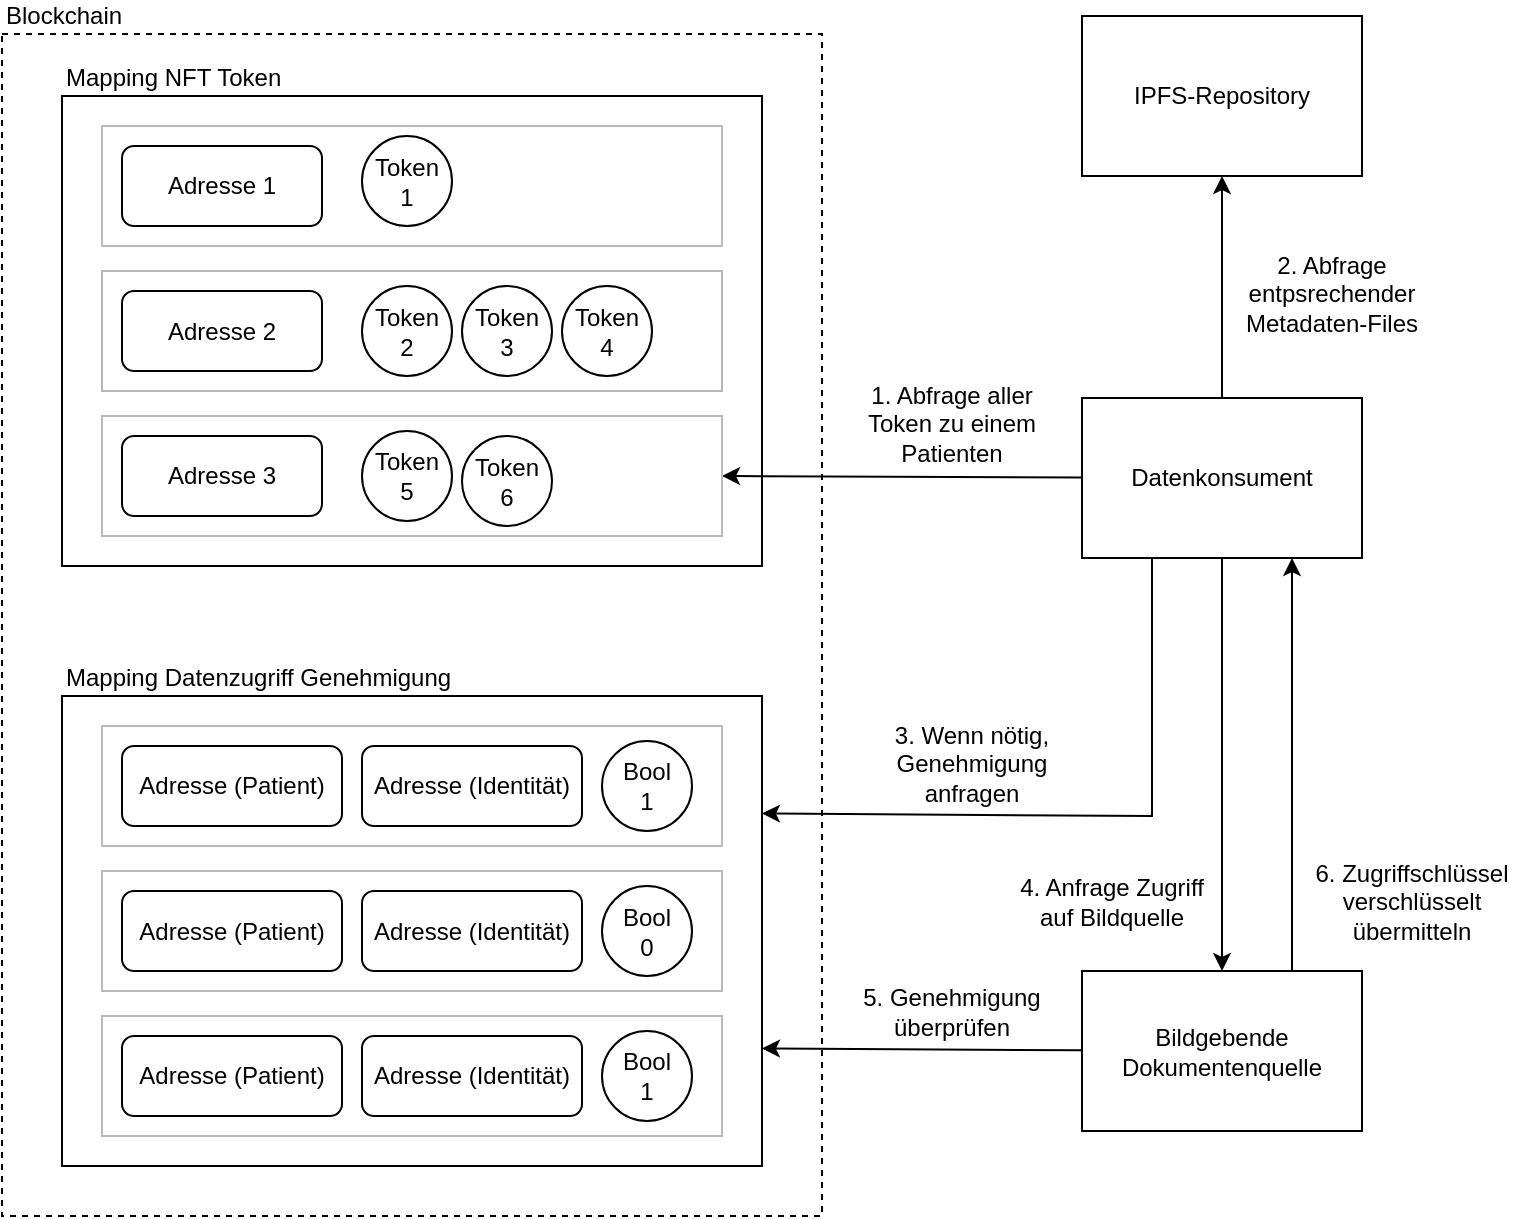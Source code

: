 <mxfile version="21.1.8" type="embed">
    <diagram id="aATU4dnEZt1yyCZRBe5N" name="Page-1">
        <mxGraphModel dx="959" dy="340" grid="1" gridSize="10" guides="1" tooltips="1" connect="1" arrows="1" fold="1" page="0" pageScale="1" pageWidth="827" pageHeight="1169" math="0" shadow="0">
            <root>
                <mxCell id="0"/>
                <mxCell id="1" parent="0"/>
                <mxCell id="56" style="edgeStyle=none;html=1;" parent="1" source="55" edge="1">
                    <mxGeometry relative="1" as="geometry">
                        <mxPoint x="660" y="720" as="targetPoint"/>
                    </mxGeometry>
                </mxCell>
                <mxCell id="59" style="edgeStyle=none;html=1;exitX=0.5;exitY=0;exitDx=0;exitDy=0;entryX=0.5;entryY=1;entryDx=0;entryDy=0;" parent="1" source="55" target="58" edge="1">
                    <mxGeometry relative="1" as="geometry"/>
                </mxCell>
                <mxCell id="61" style="edgeStyle=none;html=1;exitX=0.25;exitY=1;exitDx=0;exitDy=0;entryX=1;entryY=0.25;entryDx=0;entryDy=0;fillColor=none;rounded=0;" parent="1" source="55" target="50" edge="1">
                    <mxGeometry relative="1" as="geometry">
                        <Array as="points">
                            <mxPoint x="875" y="890"/>
                        </Array>
                    </mxGeometry>
                </mxCell>
                <mxCell id="65" style="edgeStyle=none;html=1;exitX=0.5;exitY=1;exitDx=0;exitDy=0;" parent="1" source="55" target="63" edge="1">
                    <mxGeometry relative="1" as="geometry"/>
                </mxCell>
                <mxCell id="55" value="Datenkonsument" style="rounded=0;whiteSpace=wrap;html=1;fillColor=none;" parent="1" vertex="1">
                    <mxGeometry x="840" y="681" width="140" height="80" as="geometry"/>
                </mxCell>
                <mxCell id="57" value="1. Abfrage aller Token zu einem Patienten" style="text;html=1;strokeColor=none;fillColor=none;align=center;verticalAlign=middle;whiteSpace=wrap;rounded=0;" parent="1" vertex="1">
                    <mxGeometry x="720" y="672.5" width="110" height="42.5" as="geometry"/>
                </mxCell>
                <mxCell id="36" value="Mapping NFT Token" style="rounded=0;whiteSpace=wrap;html=1;fillColor=none;verticalAlign=bottom;labelPosition=center;verticalLabelPosition=top;align=left;" parent="1" vertex="1">
                    <mxGeometry x="330" y="530" width="350" height="235" as="geometry"/>
                </mxCell>
                <mxCell id="50" value="Mapping Datenzugriff Genehmigung" style="rounded=0;whiteSpace=wrap;html=1;fillColor=none;verticalAlign=bottom;labelPosition=center;verticalLabelPosition=top;align=left;" parent="1" vertex="1">
                    <mxGeometry x="330" y="830" width="350" height="235" as="geometry"/>
                </mxCell>
                <mxCell id="37" value="" style="rounded=0;whiteSpace=wrap;html=1;fillColor=none;verticalAlign=bottom;labelPosition=center;verticalLabelPosition=top;align=left;strokeColor=#bababa;" parent="1" vertex="1">
                    <mxGeometry x="350" y="845" width="310" height="60" as="geometry"/>
                </mxCell>
                <mxCell id="39" value="Adresse (Patient)" style="rounded=1;whiteSpace=wrap;html=1;fillColor=none;" parent="1" vertex="1">
                    <mxGeometry x="360" y="855" width="110" height="40" as="geometry"/>
                </mxCell>
                <mxCell id="40" value="Adresse (Identität)" style="rounded=1;whiteSpace=wrap;html=1;fillColor=none;" parent="1" vertex="1">
                    <mxGeometry x="480" y="855" width="110" height="40" as="geometry"/>
                </mxCell>
                <mxCell id="41" value="Bool&lt;br&gt;1" style="ellipse;whiteSpace=wrap;html=1;aspect=fixed;fillColor=none;" parent="1" vertex="1">
                    <mxGeometry x="600" y="852.5" width="45" height="45" as="geometry"/>
                </mxCell>
                <mxCell id="42" value="" style="rounded=0;whiteSpace=wrap;html=1;fillColor=none;verticalAlign=bottom;labelPosition=center;verticalLabelPosition=top;align=left;strokeColor=#bababa;" parent="1" vertex="1">
                    <mxGeometry x="350" y="917.5" width="310" height="60" as="geometry"/>
                </mxCell>
                <mxCell id="43" value="Adresse (Patient)" style="rounded=1;whiteSpace=wrap;html=1;fillColor=none;" parent="1" vertex="1">
                    <mxGeometry x="360" y="927.5" width="110" height="40" as="geometry"/>
                </mxCell>
                <mxCell id="44" value="Adresse (Identität)" style="rounded=1;whiteSpace=wrap;html=1;fillColor=none;" parent="1" vertex="1">
                    <mxGeometry x="480" y="927.5" width="110" height="40" as="geometry"/>
                </mxCell>
                <mxCell id="45" value="Bool&lt;br&gt;0" style="ellipse;whiteSpace=wrap;html=1;aspect=fixed;fillColor=none;" parent="1" vertex="1">
                    <mxGeometry x="600" y="925" width="45" height="45" as="geometry"/>
                </mxCell>
                <mxCell id="46" value="" style="rounded=0;whiteSpace=wrap;html=1;fillColor=none;verticalAlign=bottom;labelPosition=center;verticalLabelPosition=top;align=left;strokeColor=#bababa;" parent="1" vertex="1">
                    <mxGeometry x="350" y="990" width="310" height="60" as="geometry"/>
                </mxCell>
                <mxCell id="47" value="Adresse (Patient)" style="rounded=1;whiteSpace=wrap;html=1;fillColor=none;" parent="1" vertex="1">
                    <mxGeometry x="360" y="1000" width="110" height="40" as="geometry"/>
                </mxCell>
                <mxCell id="48" value="Adresse (Identität)" style="rounded=1;whiteSpace=wrap;html=1;fillColor=none;" parent="1" vertex="1">
                    <mxGeometry x="480" y="1000" width="110" height="40" as="geometry"/>
                </mxCell>
                <mxCell id="49" value="Bool&lt;br&gt;1" style="ellipse;whiteSpace=wrap;html=1;aspect=fixed;fillColor=none;" parent="1" vertex="1">
                    <mxGeometry x="600" y="997.5" width="45" height="45" as="geometry"/>
                </mxCell>
                <mxCell id="33" value="" style="rounded=0;whiteSpace=wrap;html=1;fillColor=none;verticalAlign=bottom;labelPosition=center;verticalLabelPosition=top;align=left;strokeColor=#bababa;" parent="1" vertex="1">
                    <mxGeometry x="350" y="545" width="310" height="60" as="geometry"/>
                </mxCell>
                <mxCell id="24" value="Adresse 1" style="rounded=1;whiteSpace=wrap;html=1;fillColor=none;" parent="1" vertex="1">
                    <mxGeometry x="360" y="555" width="100" height="40" as="geometry"/>
                </mxCell>
                <mxCell id="25" value="Adresse 2" style="rounded=1;whiteSpace=wrap;html=1;fillColor=none;" parent="1" vertex="1">
                    <mxGeometry x="360" y="627.5" width="100" height="40" as="geometry"/>
                </mxCell>
                <mxCell id="26" value="Adresse 3" style="rounded=1;whiteSpace=wrap;html=1;fillColor=none;" parent="1" vertex="1">
                    <mxGeometry x="360" y="700" width="100" height="40" as="geometry"/>
                </mxCell>
                <mxCell id="27" value="Token&lt;br&gt;1" style="ellipse;whiteSpace=wrap;html=1;aspect=fixed;fillColor=none;" parent="1" vertex="1">
                    <mxGeometry x="480" y="550" width="45" height="45" as="geometry"/>
                </mxCell>
                <mxCell id="28" value="Token&lt;br&gt;2" style="ellipse;whiteSpace=wrap;html=1;aspect=fixed;fillColor=none;" parent="1" vertex="1">
                    <mxGeometry x="480" y="625" width="45" height="45" as="geometry"/>
                </mxCell>
                <mxCell id="29" value="Token&lt;br&gt;3" style="ellipse;whiteSpace=wrap;html=1;aspect=fixed;fillColor=none;" parent="1" vertex="1">
                    <mxGeometry x="530" y="625" width="45" height="45" as="geometry"/>
                </mxCell>
                <mxCell id="30" value="Token&lt;br&gt;4" style="ellipse;whiteSpace=wrap;html=1;aspect=fixed;fillColor=none;" parent="1" vertex="1">
                    <mxGeometry x="580" y="625" width="45" height="45" as="geometry"/>
                </mxCell>
                <mxCell id="31" value="Token&lt;br&gt;5" style="ellipse;whiteSpace=wrap;html=1;aspect=fixed;fillColor=none;" parent="1" vertex="1">
                    <mxGeometry x="480" y="697.5" width="45" height="45" as="geometry"/>
                </mxCell>
                <mxCell id="32" value="Token&lt;br&gt;6" style="ellipse;whiteSpace=wrap;html=1;aspect=fixed;fillColor=none;" parent="1" vertex="1">
                    <mxGeometry x="530" y="700" width="45" height="45" as="geometry"/>
                </mxCell>
                <mxCell id="34" value="" style="rounded=0;whiteSpace=wrap;html=1;fillColor=none;verticalAlign=bottom;labelPosition=center;verticalLabelPosition=top;align=left;strokeColor=#b9b6b6;" parent="1" vertex="1">
                    <mxGeometry x="350" y="617.5" width="310" height="60" as="geometry"/>
                </mxCell>
                <mxCell id="35" value="" style="rounded=0;whiteSpace=wrap;html=1;fillColor=none;verticalAlign=bottom;labelPosition=center;verticalLabelPosition=top;align=left;strokeColor=#bbb9b9;" parent="1" vertex="1">
                    <mxGeometry x="350" y="690" width="310" height="60" as="geometry"/>
                </mxCell>
                <mxCell id="58" value="IPFS-Repository" style="rounded=0;whiteSpace=wrap;html=1;fillColor=none;" parent="1" vertex="1">
                    <mxGeometry x="840" y="490" width="140" height="80" as="geometry"/>
                </mxCell>
                <mxCell id="60" value="2. Abfrage entpsrechender Metadaten-Files" style="text;html=1;strokeColor=none;fillColor=none;align=center;verticalAlign=middle;whiteSpace=wrap;rounded=0;" parent="1" vertex="1">
                    <mxGeometry x="910" y="613.5" width="110" height="30" as="geometry"/>
                </mxCell>
                <mxCell id="62" value="3. Wenn nötig, Genehmigung anfragen" style="text;html=1;strokeColor=none;fillColor=none;align=center;verticalAlign=middle;whiteSpace=wrap;rounded=0;" parent="1" vertex="1">
                    <mxGeometry x="730" y="841" width="110" height="45" as="geometry"/>
                </mxCell>
                <mxCell id="64" style="edgeStyle=none;html=1;entryX=1;entryY=0.75;entryDx=0;entryDy=0;" parent="1" source="63" target="50" edge="1">
                    <mxGeometry relative="1" as="geometry"/>
                </mxCell>
                <mxCell id="66" style="edgeStyle=none;html=1;exitX=0.75;exitY=0;exitDx=0;exitDy=0;entryX=0.75;entryY=1;entryDx=0;entryDy=0;" parent="1" source="63" target="55" edge="1">
                    <mxGeometry relative="1" as="geometry"/>
                </mxCell>
                <mxCell id="63" value="Bildgebende Dokumentenquelle" style="rounded=0;whiteSpace=wrap;html=1;fillColor=none;" parent="1" vertex="1">
                    <mxGeometry x="840" y="967.5" width="140" height="80" as="geometry"/>
                </mxCell>
                <mxCell id="67" value="4. Anfrage Zugriff auf Bildquelle" style="text;html=1;strokeColor=none;fillColor=none;align=center;verticalAlign=middle;whiteSpace=wrap;rounded=0;" parent="1" vertex="1">
                    <mxGeometry x="800" y="917.5" width="110" height="30" as="geometry"/>
                </mxCell>
                <mxCell id="68" value="5. Genehmigung überprüfen" style="text;html=1;strokeColor=none;fillColor=none;align=center;verticalAlign=middle;whiteSpace=wrap;rounded=0;" parent="1" vertex="1">
                    <mxGeometry x="720" y="972.5" width="110" height="30" as="geometry"/>
                </mxCell>
                <mxCell id="70" value="6. Zugriffschlüssel verschlüsselt übermitteln" style="text;html=1;strokeColor=none;fillColor=none;align=center;verticalAlign=middle;whiteSpace=wrap;rounded=0;" parent="1" vertex="1">
                    <mxGeometry x="950" y="917.5" width="110" height="30" as="geometry"/>
                </mxCell>
                <mxCell id="75" value="Blockchain" style="rounded=0;whiteSpace=wrap;html=1;fillColor=none;align=left;verticalAlign=bottom;labelPosition=center;verticalLabelPosition=top;dashed=1;" vertex="1" parent="1">
                    <mxGeometry x="300" y="499" width="410" height="591" as="geometry"/>
                </mxCell>
            </root>
        </mxGraphModel>
    </diagram>
</mxfile>